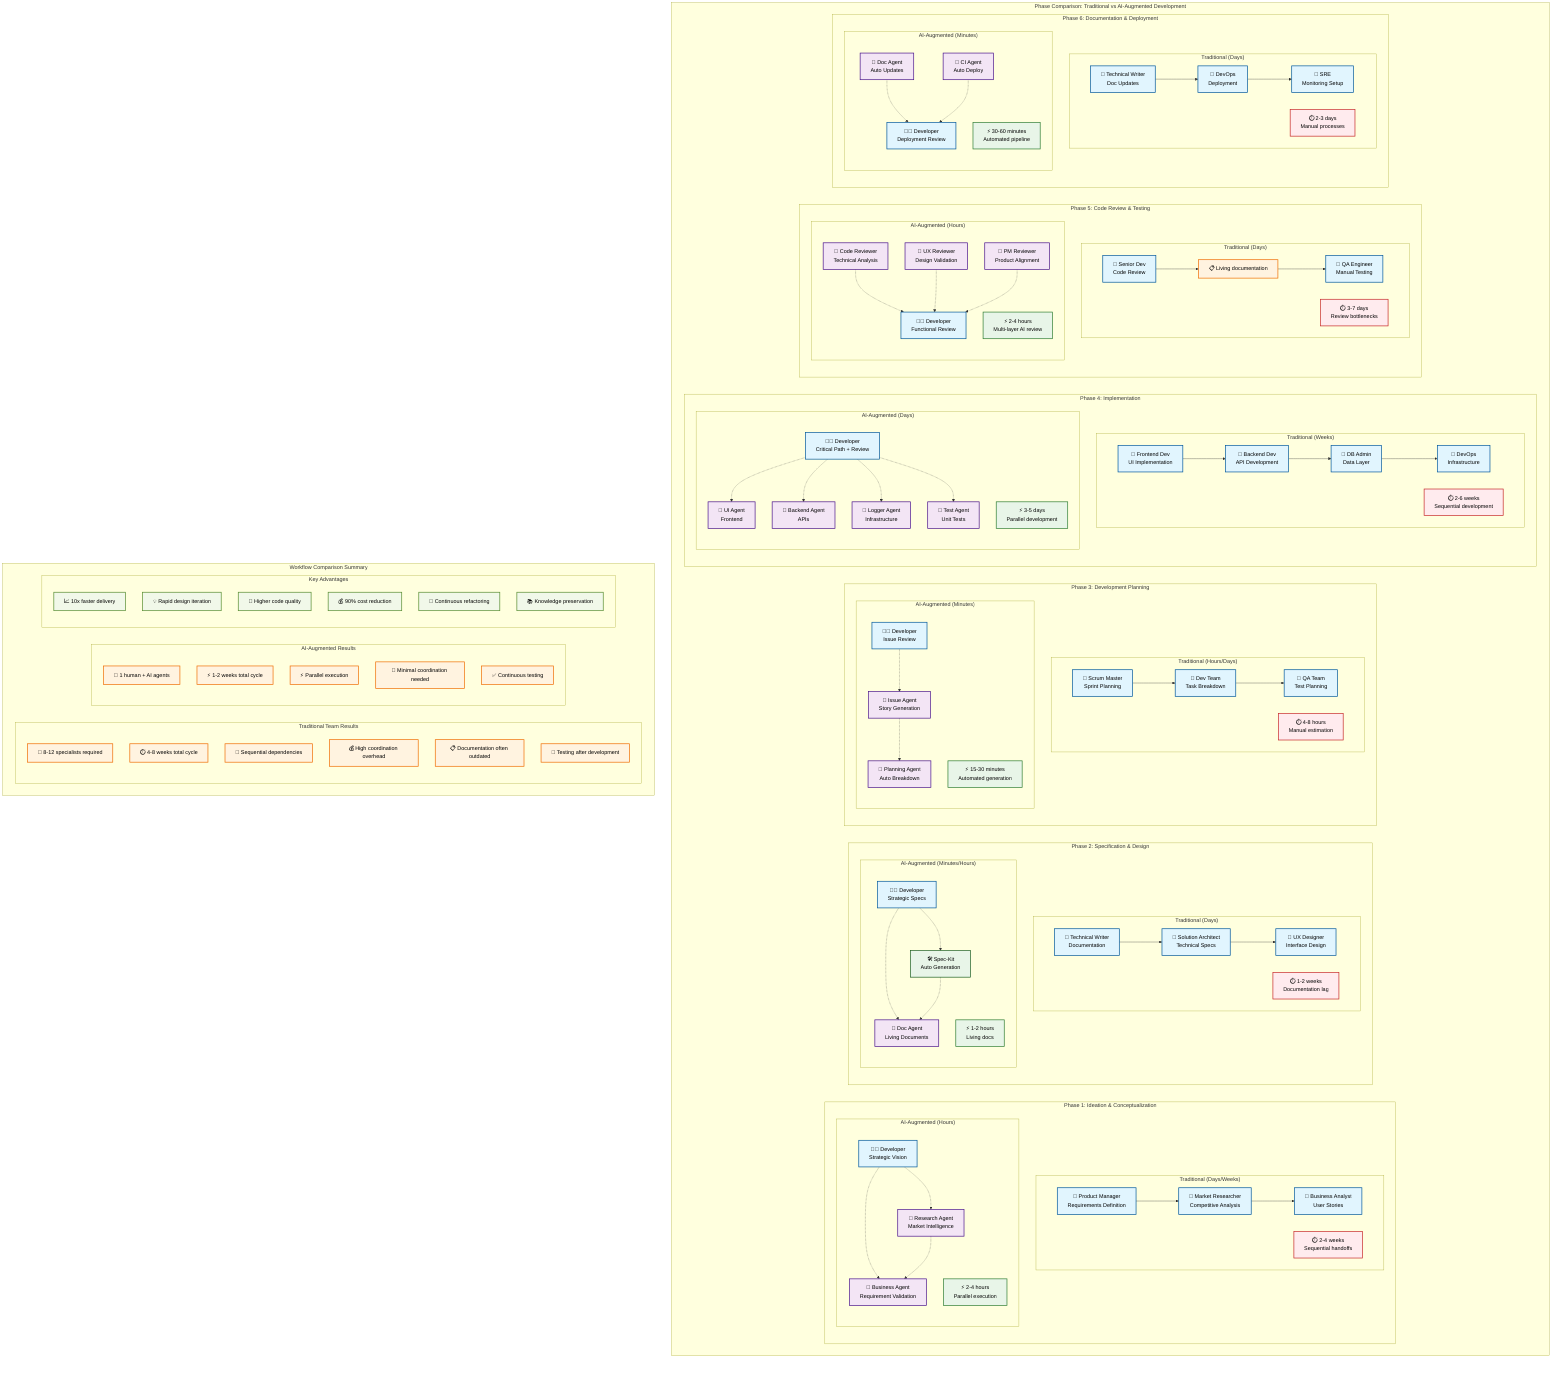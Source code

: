 graph TB
    subgraph "Phase Comparison: Traditional vs AI-Augmented Development"
        
        subgraph "Phase 1: Ideation & Conceptualization"
            subgraph "Traditional (Days/Weeks)"
                PM1[👤 Product Manager<br/>Requirements Definition]
                MR1[👤 Market Researcher<br/>Competitive Analysis]
                BA1[👤 Business Analyst<br/>User Stories]
                
                PM1 --> MR1
                MR1 --> BA1
                
                TIME1[⏱️ 2-4 weeks<br/>Sequential handoffs]
            end
            
            subgraph "AI-Augmented (Hours)"
                DEV1[👨‍💻 Developer<br/>Strategic Vision]
                RAI1[🤖 Research Agent<br/>Market Intelligence]
                BAI1[🤖 Business Agent<br/>Requirement Validation]
                
                DEV1 -.-> RAI1
                DEV1 -.-> BAI1
                RAI1 -.-> BAI1
                
                TIMEA1[⚡ 2-4 hours<br/>Parallel execution]
            end
        end
        
        subgraph "Phase 2: Specification & Design"
            subgraph "Traditional (Days)"
                TW2[👤 Technical Writer<br/>Documentation]
                SA2[👤 Solution Architect<br/>Technical Specs]
                UX2[👤 UX Designer<br/>Interface Design]
                
                TW2 --> SA2
                SA2 --> UX2
                
                TIME2[⏱️ 1-2 weeks<br/>Documentation lag]
            end
            
            subgraph "AI-Augmented (Minutes/Hours)"
                DEV2[👨‍💻 Developer<br/>Strategic Specs]
                SPEC2[🛠️ Spec-Kit<br/>Auto Generation]
                DOC2[🤖 Doc Agent<br/>Living Documents]
                
                DEV2 -.-> SPEC2
                DEV2 -.-> DOC2
                SPEC2 -.-> DOC2
                
                TIMEA2[⚡ 1-2 hours<br/>Living docs]
            end
        end
        
        subgraph "Phase 3: Development Planning"
            subgraph "Traditional (Hours/Days)"
                SM3[👤 Scrum Master<br/>Sprint Planning]
                DT3[👤 Dev Team<br/>Task Breakdown]
                QAT3[👤 QA Team<br/>Test Planning]
                
                SM3 --> DT3
                DT3 --> QAT3
                
                TIME3[⏱️ 4-8 hours<br/>Manual estimation]
            end
            
            subgraph "AI-Augmented (Minutes)"
                DEV3[👨‍💻 Developer<br/>Issue Review]
                ISS3[🤖 Issue Agent<br/>Story Generation]
                PLN3[🤖 Planning Agent<br/>Auto Breakdown]
                
                DEV3 -.-> ISS3
                ISS3 -.-> PLN3
                
                TIMEA3[⚡ 15-30 minutes<br/>Automated generation]
            end
        end
        
        subgraph "Phase 4: Implementation"
            subgraph "Traditional (Weeks)"
                FE4[👤 Frontend Dev<br/>UI Implementation]
                BE4[👤 Backend Dev<br/>API Development]
                DBA4[👤 DB Admin<br/>Data Layer]
                DO4[👤 DevOps<br/>Infrastructure]
                
                FE4 --> BE4
                BE4 --> DBA4
                DBA4 --> DO4
                
                TIME4[⏱️ 2-6 weeks<br/>Sequential development]
            end
            
            subgraph "AI-Augmented (Days)"
                DEV4[👨‍💻 Developer<br/>Critical Path + Review]
                UI4[🤖 UI Agent<br/>Frontend]
                API4[🤖 Backend Agent<br/>APIs]
                LOG4[🤖 Logger Agent<br/>Infrastructure]
                TST4[🤖 Test Agent<br/>Unit Tests]
                
                DEV4 -.-> UI4
                DEV4 -.-> API4
                DEV4 -.-> LOG4
                DEV4 -.-> TST4
                
                TIMEA4[⚡ 3-5 days<br/>Parallel development]
            end
        end
        
        subgraph "Phase 5: Code Review & Testing"
            subgraph "Traditional (Days)"
                SR5[👤 Senior Dev<br/>Code Review]
                AR5[👤 Architect<br/>Design Review]
                QA5[👤 QA Engineer<br/>Manual Testing]
                
                SR5 --> AR5
                AR5 --> QA5
                
                TIME5[⏱️ 3-7 days<br/>Review bottlenecks]
            end
            
            subgraph "AI-Augmented (Hours)"
                DEV5[👨‍💻 Developer<br/>Functional Review]
                CR5[🤖 Code Reviewer<br/>Technical Analysis]
                UXR5[🤖 UX Reviewer<br/>Design Validation]
                PMR5[🤖 PM Reviewer<br/>Product Alignment]
                
                CR5 -.-> DEV5
                UXR5 -.-> DEV5
                PMR5 -.-> DEV5
                
                TIMEA5[⚡ 2-4 hours<br/>Multi-layer AI review]
            end
        end
        
        subgraph "Phase 6: Documentation & Deployment"
            subgraph "Traditional (Days)"
                TW6[👤 Technical Writer<br/>Doc Updates]
                DO6[👤 DevOps<br/>Deployment]
                SRE6[👤 SRE<br/>Monitoring Setup]
                
                TW6 --> DO6
                DO6 --> SRE6
                
                TIME6[⏱️ 2-3 days<br/>Manual processes]
            end
            
            subgraph "AI-Augmented (Minutes)"
                DEV6[👨‍💻 Developer<br/>Deployment Review]
                DOC6[🤖 Doc Agent<br/>Auto Updates]
                CI6[🤖 CI Agent<br/>Auto Deploy]
                
                DOC6 -.-> DEV6
                CI6 -.-> DEV6
                
                TIMEA6[⚡ 30-60 minutes<br/>Automated pipeline]
            end
        end
    end
    
    %% Summary comparison
    subgraph "Workflow Comparison Summary"
        subgraph "Traditional Team Results"
            TR1[👥 8-12 specialists required]
            TR2[⏱️ 4-8 weeks total cycle]
            TR3[🔄 Sequential dependencies]
            TR4[💰 High coordination overhead]
            TR5[📋 Documentation often outdated]
            TR6[🐛 Testing after development]
        end
        
        subgraph "AI-Augmented Results"
            AR1[👤 1 human + AI agents]
            AR2[⚡ 1-2 weeks total cycle]
            AR3[⚡ Parallel execution]
            AR4[🚀 Minimal coordination needed]
            AR5[📋 Living documentation]
            AR6[✅ Continuous testing]
        end
        
        subgraph "Key Advantages"
            ADV1[📈 10x faster delivery]
            ADV2[💡 Rapid design iteration]
            ADV3[🎯 Higher code quality]
            ADV4[💰 90% cost reduction]
            ADV5[🔄 Continuous refactoring]
            ADV6[📚 Knowledge preservation]
        end
    end

    %% Styling
    classDef human fill:#e1f5fe,stroke:#01579b,stroke-width:2px,color:#000
    classDef agent fill:#f3e5f5,stroke:#4a148c,stroke-width:2px,color:#000
    classDef tool fill:#e8f5e8,stroke:#1b5e20,stroke-width:2px,color:#000
    classDef time fill:#ffebee,stroke:#c62828,stroke-width:2px,color:#000
    classDef timefast fill:#e8f5e8,stroke:#2e7d32,stroke-width:2px,color:#000
    classDef result fill:#fff3e0,stroke:#ef6c00,stroke-width:2px,color:#000
    classDef advantage fill:#f1f8e9,stroke:#558b2f,stroke-width:2px,color:#000
    
    class DEV1,DEV2,DEV3,DEV4,DEV5,DEV6,PM1,MR1,BA1,TW2,SA2,UX2,SM3,DT3,QAT3,FE4,BE4,DBA4,DO4,SR5,AR5,QA5,TW6,DO6,SRE6 human
    class RAI1,BAI1,DOC2,ISS3,PLN3,UI4,API4,LOG4,TST4,CR5,UXR5,PMR5,DOC6,CI6 agent
    class SPEC2 tool
    class TIME1,TIME2,TIME3,TIME4,TIME5,TIME6 time
    class TIMEA1,TIMEA2,TIMEA3,TIMEA4,TIMEA5,TIMEA6 timefast
    class TR1,TR2,TR3,TR4,TR5,TR6,AR1,AR2,AR3,AR4,AR5,AR6 result
    class ADV1,ADV2,ADV3,ADV4,ADV5,ADV6 advantage
